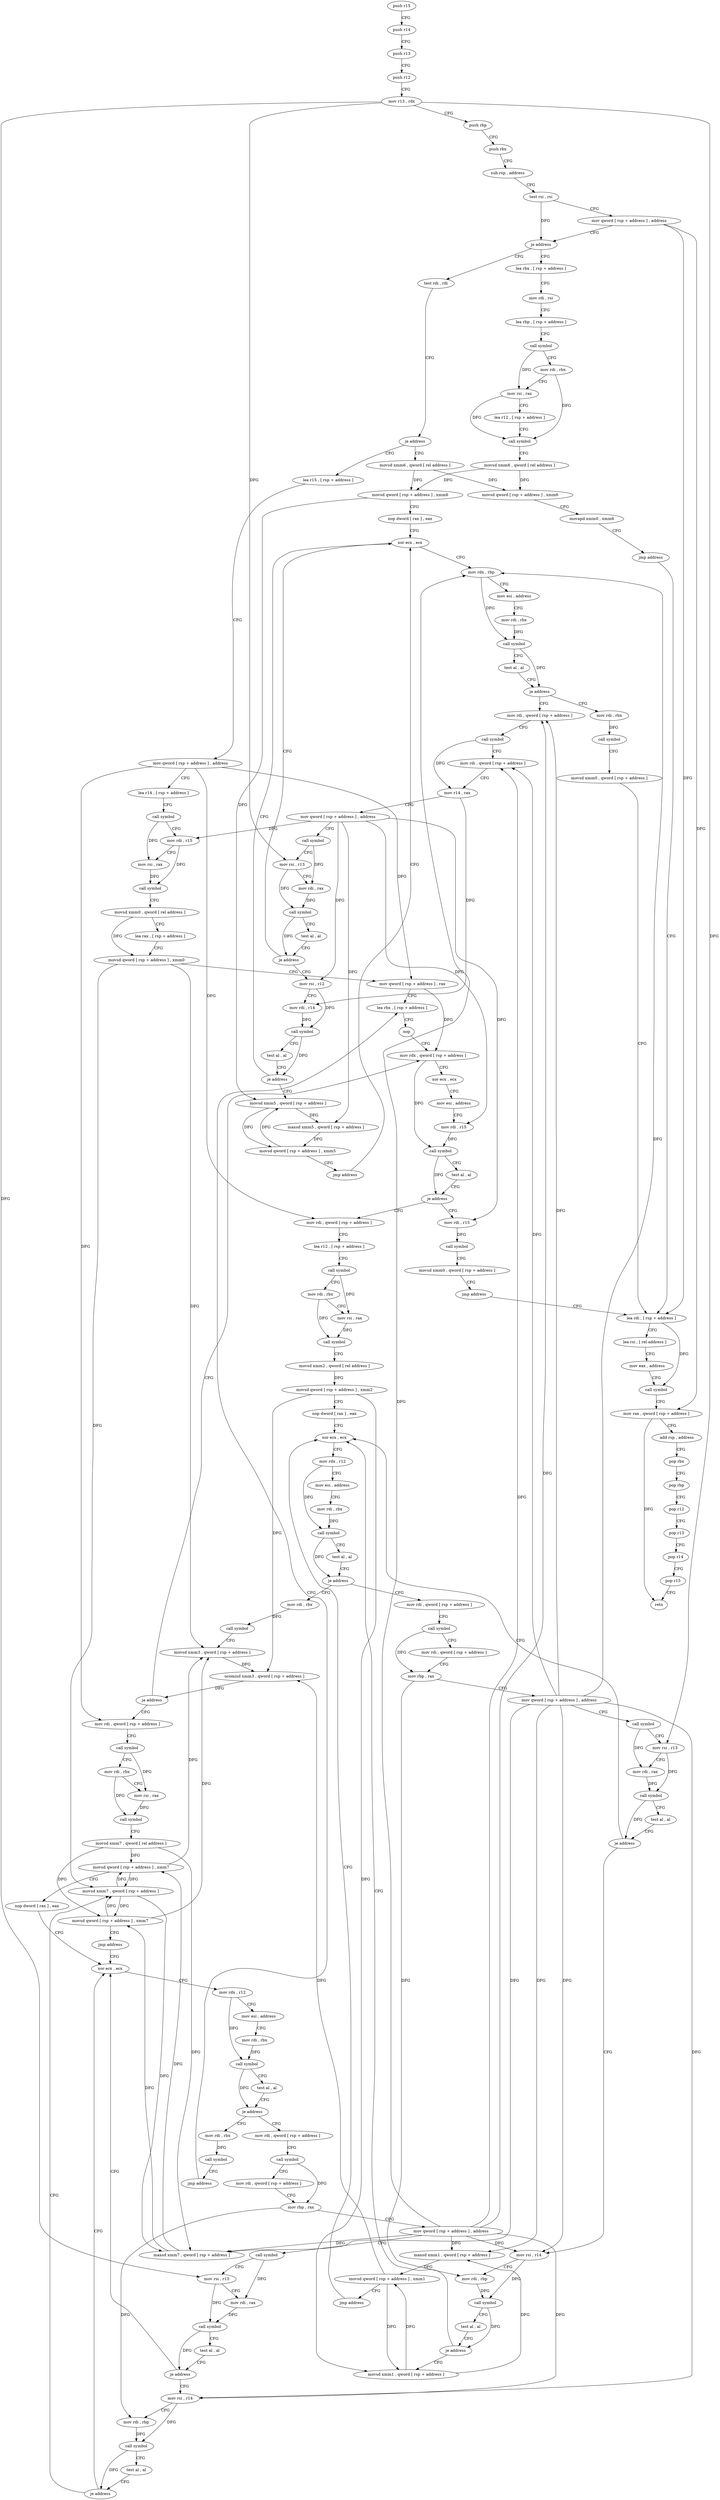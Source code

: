 digraph "func" {
"163680" [label = "push r15" ]
"163682" [label = "push r14" ]
"163684" [label = "push r13" ]
"163686" [label = "push r12" ]
"163688" [label = "mov r13 , rdx" ]
"163691" [label = "push rbp" ]
"163692" [label = "push rbx" ]
"163693" [label = "sub rsp , address" ]
"163700" [label = "test rsi , rsi" ]
"163703" [label = "mov qword [ rsp + address ] , address" ]
"163712" [label = "je address" ]
"163939" [label = "test rdi , rdi" ]
"163718" [label = "lea rbx , [ rsp + address ]" ]
"163942" [label = "je address" ]
"164392" [label = "movsd xmm6 , qword [ rel address ]" ]
"163948" [label = "lea r15 , [ rsp + address ]" ]
"163726" [label = "mov rdi , rsi" ]
"163729" [label = "lea rbp , [ rsp + address ]" ]
"163734" [label = "call symbol" ]
"163739" [label = "mov rdi , rbx" ]
"163742" [label = "mov rsi , rax" ]
"163745" [label = "lea r12 , [ rsp + address ]" ]
"163750" [label = "call symbol" ]
"163755" [label = "movsd xmm6 , qword [ rel address ]" ]
"163763" [label = "movsd qword [ rsp + address ] , xmm6" ]
"163769" [label = "nop dword [ rax ] , eax" ]
"163776" [label = "xor ecx , ecx" ]
"164400" [label = "movsd qword [ rsp + address ] , xmm6" ]
"164406" [label = "movapd xmm0 , xmm6" ]
"164410" [label = "jmp address" ]
"163894" [label = "lea rdi , [ rsp + address ]" ]
"163953" [label = "mov qword [ rsp + address ] , address" ]
"163962" [label = "lea r14 , [ rsp + address ]" ]
"163967" [label = "call symbol" ]
"163972" [label = "mov rdi , r15" ]
"163975" [label = "mov rsi , rax" ]
"163978" [label = "call symbol" ]
"163983" [label = "movsd xmm0 , qword [ rel address ]" ]
"163991" [label = "lea rax , [ rsp + address ]" ]
"163996" [label = "movsd qword [ rsp + address ] , xmm0" ]
"164002" [label = "mov qword [ rsp + address ] , rax" ]
"164007" [label = "lea rbx , [ rsp + address ]" ]
"163880" [label = "mov rdi , rbx" ]
"163883" [label = "call symbol" ]
"163888" [label = "movsd xmm0 , qword [ rsp + address ]" ]
"163798" [label = "mov rdi , qword [ rsp + address ]" ]
"163803" [label = "call symbol" ]
"163808" [label = "mov rdi , qword [ rsp + address ]" ]
"163813" [label = "mov r14 , rax" ]
"163816" [label = "mov qword [ rsp + address ] , address" ]
"163825" [label = "call symbol" ]
"163830" [label = "mov rsi , r13" ]
"163833" [label = "mov rdi , rax" ]
"163836" [label = "call symbol" ]
"163841" [label = "test al , al" ]
"163843" [label = "je address" ]
"163845" [label = "mov rsi , r12" ]
"163899" [label = "lea rsi , [ rel address ]" ]
"163906" [label = "mov eax , address" ]
"163911" [label = "call symbol" ]
"163916" [label = "mov rax , qword [ rsp + address ]" ]
"163921" [label = "add rsp , address" ]
"163928" [label = "pop rbx" ]
"163929" [label = "pop rbp" ]
"163930" [label = "pop r12" ]
"163932" [label = "pop r13" ]
"163934" [label = "pop r14" ]
"163936" [label = "pop r15" ]
"163938" [label = "retn" ]
"164360" [label = "mov rdi , r15" ]
"164363" [label = "call symbol" ]
"164368" [label = "movsd xmm0 , qword [ rsp + address ]" ]
"164374" [label = "jmp address" ]
"164044" [label = "mov rdi , qword [ rsp + address ]" ]
"164049" [label = "lea r12 , [ rsp + address ]" ]
"164054" [label = "call symbol" ]
"164059" [label = "mov rdi , rbx" ]
"164062" [label = "mov rsi , rax" ]
"164065" [label = "call symbol" ]
"164070" [label = "movsd xmm2 , qword [ rel address ]" ]
"164078" [label = "movsd qword [ rsp + address ] , xmm2" ]
"164084" [label = "nop dword [ rax ] , eax" ]
"164088" [label = "xor ecx , ecx" ]
"163778" [label = "mov rdx , rbp" ]
"163781" [label = "mov esi , address" ]
"163786" [label = "mov rdi , rbx" ]
"163789" [label = "call symbol" ]
"163794" [label = "test al , al" ]
"163796" [label = "je address" ]
"163848" [label = "mov rdi , r14" ]
"163851" [label = "call symbol" ]
"163856" [label = "test al , al" ]
"163858" [label = "je address" ]
"163860" [label = "movsd xmm5 , qword [ rsp + address ]" ]
"164192" [label = "mov rdi , rbx" ]
"164195" [label = "call symbol" ]
"164200" [label = "movsd xmm3 , qword [ rsp + address ]" ]
"164206" [label = "ucomisd xmm3 , qword [ rsp + address ]" ]
"164212" [label = "ja address" ]
"164016" [label = "mov rdx , qword [ rsp + address ]" ]
"164218" [label = "mov rdi , qword [ rsp + address ]" ]
"164110" [label = "mov rdi , qword [ rsp + address ]" ]
"164115" [label = "call symbol" ]
"164120" [label = "mov rdi , qword [ rsp + address ]" ]
"164125" [label = "mov rbp , rax" ]
"164128" [label = "mov qword [ rsp + address ] , address" ]
"164137" [label = "call symbol" ]
"164142" [label = "mov rsi , r13" ]
"164145" [label = "mov rdi , rax" ]
"164148" [label = "call symbol" ]
"164153" [label = "test al , al" ]
"164155" [label = "je address" ]
"164157" [label = "mov rsi , r14" ]
"163866" [label = "maxsd xmm5 , qword [ rsp + address ]" ]
"163872" [label = "movsd qword [ rsp + address ] , xmm5" ]
"163878" [label = "jmp address" ]
"164021" [label = "xor ecx , ecx" ]
"164023" [label = "mov esi , address" ]
"164028" [label = "mov rdi , r15" ]
"164031" [label = "call symbol" ]
"164036" [label = "test al , al" ]
"164038" [label = "je address" ]
"164223" [label = "call symbol" ]
"164228" [label = "mov rdi , rbx" ]
"164231" [label = "mov rsi , rax" ]
"164234" [label = "call symbol" ]
"164239" [label = "movsd xmm7 , qword [ rel address ]" ]
"164247" [label = "movsd qword [ rsp + address ] , xmm7" ]
"164253" [label = "nop dword [ rax ] , eax" ]
"164256" [label = "xor ecx , ecx" ]
"164090" [label = "mov rdx , r12" ]
"164093" [label = "mov esi , address" ]
"164098" [label = "mov rdi , rbx" ]
"164101" [label = "call symbol" ]
"164106" [label = "test al , al" ]
"164108" [label = "je address" ]
"164160" [label = "mov rdi , rbp" ]
"164163" [label = "call symbol" ]
"164168" [label = "test al , al" ]
"164170" [label = "je address" ]
"164172" [label = "movsd xmm1 , qword [ rsp + address ]" ]
"164379" [label = "mov rdi , rbx" ]
"164382" [label = "call symbol" ]
"164387" [label = "jmp address" ]
"164278" [label = "mov rdi , qword [ rsp + address ]" ]
"164283" [label = "call symbol" ]
"164288" [label = "mov rdi , qword [ rsp + address ]" ]
"164293" [label = "mov rbp , rax" ]
"164296" [label = "mov qword [ rsp + address ] , address" ]
"164305" [label = "call symbol" ]
"164310" [label = "mov rsi , r13" ]
"164313" [label = "mov rdi , rax" ]
"164316" [label = "call symbol" ]
"164321" [label = "test al , al" ]
"164323" [label = "je address" ]
"164325" [label = "mov rsi , r14" ]
"164178" [label = "maxsd xmm1 , qword [ rsp + address ]" ]
"164184" [label = "movsd qword [ rsp + address ] , xmm1" ]
"164190" [label = "jmp address" ]
"164015" [label = "nop" ]
"164258" [label = "mov rdx , r12" ]
"164261" [label = "mov esi , address" ]
"164266" [label = "mov rdi , rbx" ]
"164269" [label = "call symbol" ]
"164274" [label = "test al , al" ]
"164276" [label = "je address" ]
"164328" [label = "mov rdi , rbp" ]
"164331" [label = "call symbol" ]
"164336" [label = "test al , al" ]
"164338" [label = "je address" ]
"164340" [label = "movsd xmm7 , qword [ rsp + address ]" ]
"164346" [label = "maxsd xmm7 , qword [ rsp + address ]" ]
"164352" [label = "movsd qword [ rsp + address ] , xmm7" ]
"164358" [label = "jmp address" ]
"163680" -> "163682" [ label = "CFG" ]
"163682" -> "163684" [ label = "CFG" ]
"163684" -> "163686" [ label = "CFG" ]
"163686" -> "163688" [ label = "CFG" ]
"163688" -> "163691" [ label = "CFG" ]
"163688" -> "163830" [ label = "DFG" ]
"163688" -> "164142" [ label = "DFG" ]
"163688" -> "164310" [ label = "DFG" ]
"163691" -> "163692" [ label = "CFG" ]
"163692" -> "163693" [ label = "CFG" ]
"163693" -> "163700" [ label = "CFG" ]
"163700" -> "163703" [ label = "CFG" ]
"163700" -> "163712" [ label = "DFG" ]
"163703" -> "163712" [ label = "CFG" ]
"163703" -> "163916" [ label = "DFG" ]
"163703" -> "163894" [ label = "DFG" ]
"163712" -> "163939" [ label = "CFG" ]
"163712" -> "163718" [ label = "CFG" ]
"163939" -> "163942" [ label = "CFG" ]
"163718" -> "163726" [ label = "CFG" ]
"163942" -> "164392" [ label = "CFG" ]
"163942" -> "163948" [ label = "CFG" ]
"164392" -> "164400" [ label = "DFG" ]
"164392" -> "163763" [ label = "DFG" ]
"163948" -> "163953" [ label = "CFG" ]
"163726" -> "163729" [ label = "CFG" ]
"163729" -> "163734" [ label = "CFG" ]
"163734" -> "163739" [ label = "CFG" ]
"163734" -> "163742" [ label = "DFG" ]
"163739" -> "163742" [ label = "CFG" ]
"163739" -> "163750" [ label = "DFG" ]
"163742" -> "163745" [ label = "CFG" ]
"163742" -> "163750" [ label = "DFG" ]
"163745" -> "163750" [ label = "CFG" ]
"163750" -> "163755" [ label = "CFG" ]
"163755" -> "163763" [ label = "DFG" ]
"163755" -> "164400" [ label = "DFG" ]
"163763" -> "163769" [ label = "CFG" ]
"163763" -> "163860" [ label = "DFG" ]
"163769" -> "163776" [ label = "CFG" ]
"163776" -> "163778" [ label = "CFG" ]
"164400" -> "164406" [ label = "CFG" ]
"164406" -> "164410" [ label = "CFG" ]
"164410" -> "163894" [ label = "CFG" ]
"163894" -> "163899" [ label = "CFG" ]
"163894" -> "163911" [ label = "DFG" ]
"163953" -> "163962" [ label = "CFG" ]
"163953" -> "164044" [ label = "DFG" ]
"163953" -> "164218" [ label = "DFG" ]
"163953" -> "164002" [ label = "DFG" ]
"163962" -> "163967" [ label = "CFG" ]
"163967" -> "163972" [ label = "CFG" ]
"163967" -> "163975" [ label = "DFG" ]
"163972" -> "163975" [ label = "CFG" ]
"163972" -> "163978" [ label = "DFG" ]
"163975" -> "163978" [ label = "DFG" ]
"163978" -> "163983" [ label = "CFG" ]
"163983" -> "163991" [ label = "CFG" ]
"163983" -> "163996" [ label = "DFG" ]
"163991" -> "163996" [ label = "CFG" ]
"163996" -> "164002" [ label = "CFG" ]
"163996" -> "164200" [ label = "DFG" ]
"163996" -> "164340" [ label = "DFG" ]
"164002" -> "164007" [ label = "CFG" ]
"164002" -> "164016" [ label = "DFG" ]
"164007" -> "164015" [ label = "CFG" ]
"163880" -> "163883" [ label = "DFG" ]
"163883" -> "163888" [ label = "CFG" ]
"163888" -> "163894" [ label = "CFG" ]
"163798" -> "163803" [ label = "CFG" ]
"163803" -> "163808" [ label = "CFG" ]
"163803" -> "163813" [ label = "DFG" ]
"163808" -> "163813" [ label = "CFG" ]
"163813" -> "163816" [ label = "CFG" ]
"163813" -> "163848" [ label = "DFG" ]
"163816" -> "163825" [ label = "CFG" ]
"163816" -> "163972" [ label = "DFG" ]
"163816" -> "163866" [ label = "DFG" ]
"163816" -> "164028" [ label = "DFG" ]
"163816" -> "163845" [ label = "DFG" ]
"163816" -> "164360" [ label = "DFG" ]
"163825" -> "163830" [ label = "CFG" ]
"163825" -> "163833" [ label = "DFG" ]
"163830" -> "163833" [ label = "CFG" ]
"163830" -> "163836" [ label = "DFG" ]
"163833" -> "163836" [ label = "DFG" ]
"163836" -> "163841" [ label = "CFG" ]
"163836" -> "163843" [ label = "DFG" ]
"163841" -> "163843" [ label = "CFG" ]
"163843" -> "163776" [ label = "CFG" ]
"163843" -> "163845" [ label = "CFG" ]
"163845" -> "163848" [ label = "CFG" ]
"163845" -> "163851" [ label = "DFG" ]
"163899" -> "163906" [ label = "CFG" ]
"163906" -> "163911" [ label = "CFG" ]
"163911" -> "163916" [ label = "CFG" ]
"163916" -> "163921" [ label = "CFG" ]
"163916" -> "163938" [ label = "DFG" ]
"163921" -> "163928" [ label = "CFG" ]
"163928" -> "163929" [ label = "CFG" ]
"163929" -> "163930" [ label = "CFG" ]
"163930" -> "163932" [ label = "CFG" ]
"163932" -> "163934" [ label = "CFG" ]
"163934" -> "163936" [ label = "CFG" ]
"163936" -> "163938" [ label = "CFG" ]
"164360" -> "164363" [ label = "DFG" ]
"164363" -> "164368" [ label = "CFG" ]
"164368" -> "164374" [ label = "CFG" ]
"164374" -> "163894" [ label = "CFG" ]
"164044" -> "164049" [ label = "CFG" ]
"164049" -> "164054" [ label = "CFG" ]
"164054" -> "164059" [ label = "CFG" ]
"164054" -> "164062" [ label = "DFG" ]
"164059" -> "164062" [ label = "CFG" ]
"164059" -> "164065" [ label = "DFG" ]
"164062" -> "164065" [ label = "DFG" ]
"164065" -> "164070" [ label = "CFG" ]
"164070" -> "164078" [ label = "DFG" ]
"164078" -> "164084" [ label = "CFG" ]
"164078" -> "164206" [ label = "DFG" ]
"164078" -> "164172" [ label = "DFG" ]
"164084" -> "164088" [ label = "CFG" ]
"164088" -> "164090" [ label = "CFG" ]
"163778" -> "163781" [ label = "CFG" ]
"163778" -> "163789" [ label = "DFG" ]
"163781" -> "163786" [ label = "CFG" ]
"163786" -> "163789" [ label = "DFG" ]
"163789" -> "163794" [ label = "CFG" ]
"163789" -> "163796" [ label = "DFG" ]
"163794" -> "163796" [ label = "CFG" ]
"163796" -> "163880" [ label = "CFG" ]
"163796" -> "163798" [ label = "CFG" ]
"163848" -> "163851" [ label = "DFG" ]
"163851" -> "163856" [ label = "CFG" ]
"163851" -> "163858" [ label = "DFG" ]
"163856" -> "163858" [ label = "CFG" ]
"163858" -> "163776" [ label = "CFG" ]
"163858" -> "163860" [ label = "CFG" ]
"163860" -> "163866" [ label = "DFG" ]
"163860" -> "163872" [ label = "DFG" ]
"164192" -> "164195" [ label = "DFG" ]
"164195" -> "164200" [ label = "CFG" ]
"164200" -> "164206" [ label = "DFG" ]
"164206" -> "164212" [ label = "DFG" ]
"164212" -> "164016" [ label = "CFG" ]
"164212" -> "164218" [ label = "CFG" ]
"164016" -> "164021" [ label = "CFG" ]
"164016" -> "164031" [ label = "DFG" ]
"164218" -> "164223" [ label = "CFG" ]
"164110" -> "164115" [ label = "CFG" ]
"164115" -> "164120" [ label = "CFG" ]
"164115" -> "164125" [ label = "DFG" ]
"164120" -> "164125" [ label = "CFG" ]
"164125" -> "164128" [ label = "CFG" ]
"164125" -> "164160" [ label = "DFG" ]
"164128" -> "164137" [ label = "CFG" ]
"164128" -> "163778" [ label = "DFG" ]
"164128" -> "163798" [ label = "DFG" ]
"164128" -> "163808" [ label = "DFG" ]
"164128" -> "164178" [ label = "DFG" ]
"164128" -> "164346" [ label = "DFG" ]
"164128" -> "164157" [ label = "DFG" ]
"164128" -> "164325" [ label = "DFG" ]
"164137" -> "164142" [ label = "CFG" ]
"164137" -> "164145" [ label = "DFG" ]
"164142" -> "164145" [ label = "CFG" ]
"164142" -> "164148" [ label = "DFG" ]
"164145" -> "164148" [ label = "DFG" ]
"164148" -> "164153" [ label = "CFG" ]
"164148" -> "164155" [ label = "DFG" ]
"164153" -> "164155" [ label = "CFG" ]
"164155" -> "164088" [ label = "CFG" ]
"164155" -> "164157" [ label = "CFG" ]
"164157" -> "164160" [ label = "CFG" ]
"164157" -> "164163" [ label = "DFG" ]
"163866" -> "163872" [ label = "DFG" ]
"163872" -> "163878" [ label = "CFG" ]
"163872" -> "163860" [ label = "DFG" ]
"163878" -> "163776" [ label = "CFG" ]
"164021" -> "164023" [ label = "CFG" ]
"164023" -> "164028" [ label = "CFG" ]
"164028" -> "164031" [ label = "DFG" ]
"164031" -> "164036" [ label = "CFG" ]
"164031" -> "164038" [ label = "DFG" ]
"164036" -> "164038" [ label = "CFG" ]
"164038" -> "164360" [ label = "CFG" ]
"164038" -> "164044" [ label = "CFG" ]
"164223" -> "164228" [ label = "CFG" ]
"164223" -> "164231" [ label = "DFG" ]
"164228" -> "164231" [ label = "CFG" ]
"164228" -> "164234" [ label = "DFG" ]
"164231" -> "164234" [ label = "DFG" ]
"164234" -> "164239" [ label = "CFG" ]
"164239" -> "164247" [ label = "DFG" ]
"164239" -> "164346" [ label = "DFG" ]
"164239" -> "164352" [ label = "DFG" ]
"164247" -> "164253" [ label = "CFG" ]
"164247" -> "164200" [ label = "DFG" ]
"164247" -> "164340" [ label = "DFG" ]
"164253" -> "164256" [ label = "CFG" ]
"164256" -> "164258" [ label = "CFG" ]
"164090" -> "164093" [ label = "CFG" ]
"164090" -> "164101" [ label = "DFG" ]
"164093" -> "164098" [ label = "CFG" ]
"164098" -> "164101" [ label = "DFG" ]
"164101" -> "164106" [ label = "CFG" ]
"164101" -> "164108" [ label = "DFG" ]
"164106" -> "164108" [ label = "CFG" ]
"164108" -> "164192" [ label = "CFG" ]
"164108" -> "164110" [ label = "CFG" ]
"164160" -> "164163" [ label = "DFG" ]
"164163" -> "164168" [ label = "CFG" ]
"164163" -> "164170" [ label = "DFG" ]
"164168" -> "164170" [ label = "CFG" ]
"164170" -> "164088" [ label = "CFG" ]
"164170" -> "164172" [ label = "CFG" ]
"164172" -> "164178" [ label = "DFG" ]
"164172" -> "164184" [ label = "DFG" ]
"164379" -> "164382" [ label = "DFG" ]
"164382" -> "164387" [ label = "CFG" ]
"164387" -> "164007" [ label = "CFG" ]
"164278" -> "164283" [ label = "CFG" ]
"164283" -> "164288" [ label = "CFG" ]
"164283" -> "164293" [ label = "DFG" ]
"164288" -> "164293" [ label = "CFG" ]
"164293" -> "164296" [ label = "CFG" ]
"164293" -> "164328" [ label = "DFG" ]
"164296" -> "164305" [ label = "CFG" ]
"164296" -> "163778" [ label = "DFG" ]
"164296" -> "163798" [ label = "DFG" ]
"164296" -> "163808" [ label = "DFG" ]
"164296" -> "164157" [ label = "DFG" ]
"164296" -> "164178" [ label = "DFG" ]
"164296" -> "164346" [ label = "DFG" ]
"164296" -> "164325" [ label = "DFG" ]
"164305" -> "164310" [ label = "CFG" ]
"164305" -> "164313" [ label = "DFG" ]
"164310" -> "164313" [ label = "CFG" ]
"164310" -> "164316" [ label = "DFG" ]
"164313" -> "164316" [ label = "DFG" ]
"164316" -> "164321" [ label = "CFG" ]
"164316" -> "164323" [ label = "DFG" ]
"164321" -> "164323" [ label = "CFG" ]
"164323" -> "164256" [ label = "CFG" ]
"164323" -> "164325" [ label = "CFG" ]
"164325" -> "164328" [ label = "CFG" ]
"164325" -> "164331" [ label = "DFG" ]
"164178" -> "164184" [ label = "DFG" ]
"164184" -> "164190" [ label = "CFG" ]
"164184" -> "164206" [ label = "DFG" ]
"164184" -> "164172" [ label = "DFG" ]
"164190" -> "164088" [ label = "CFG" ]
"164015" -> "164016" [ label = "CFG" ]
"164258" -> "164261" [ label = "CFG" ]
"164258" -> "164269" [ label = "DFG" ]
"164261" -> "164266" [ label = "CFG" ]
"164266" -> "164269" [ label = "DFG" ]
"164269" -> "164274" [ label = "CFG" ]
"164269" -> "164276" [ label = "DFG" ]
"164274" -> "164276" [ label = "CFG" ]
"164276" -> "164379" [ label = "CFG" ]
"164276" -> "164278" [ label = "CFG" ]
"164328" -> "164331" [ label = "DFG" ]
"164331" -> "164336" [ label = "CFG" ]
"164331" -> "164338" [ label = "DFG" ]
"164336" -> "164338" [ label = "CFG" ]
"164338" -> "164256" [ label = "CFG" ]
"164338" -> "164340" [ label = "CFG" ]
"164340" -> "164346" [ label = "DFG" ]
"164340" -> "164247" [ label = "DFG" ]
"164340" -> "164352" [ label = "DFG" ]
"164346" -> "164352" [ label = "DFG" ]
"164346" -> "164247" [ label = "DFG" ]
"164352" -> "164358" [ label = "CFG" ]
"164352" -> "164200" [ label = "DFG" ]
"164352" -> "164340" [ label = "DFG" ]
"164358" -> "164256" [ label = "CFG" ]
}
